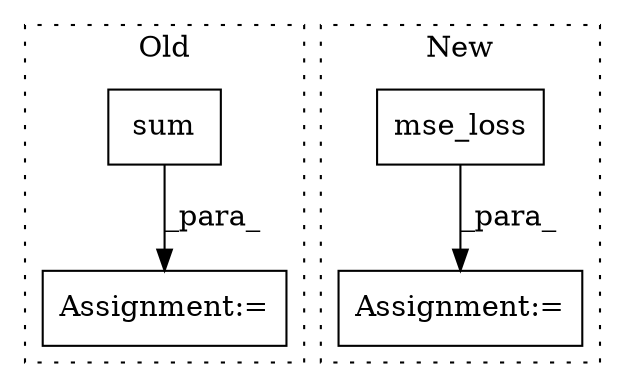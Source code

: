digraph G {
subgraph cluster0 {
1 [label="sum" a="32" s="1303" l="5" shape="box"];
3 [label="Assignment:=" a="7" s="1294" l="1" shape="box"];
label = "Old";
style="dotted";
}
subgraph cluster1 {
2 [label="mse_loss" a="32" s="955,996" l="9,1" shape="box"];
4 [label="Assignment:=" a="7" s="943" l="1" shape="box"];
label = "New";
style="dotted";
}
1 -> 3 [label="_para_"];
2 -> 4 [label="_para_"];
}